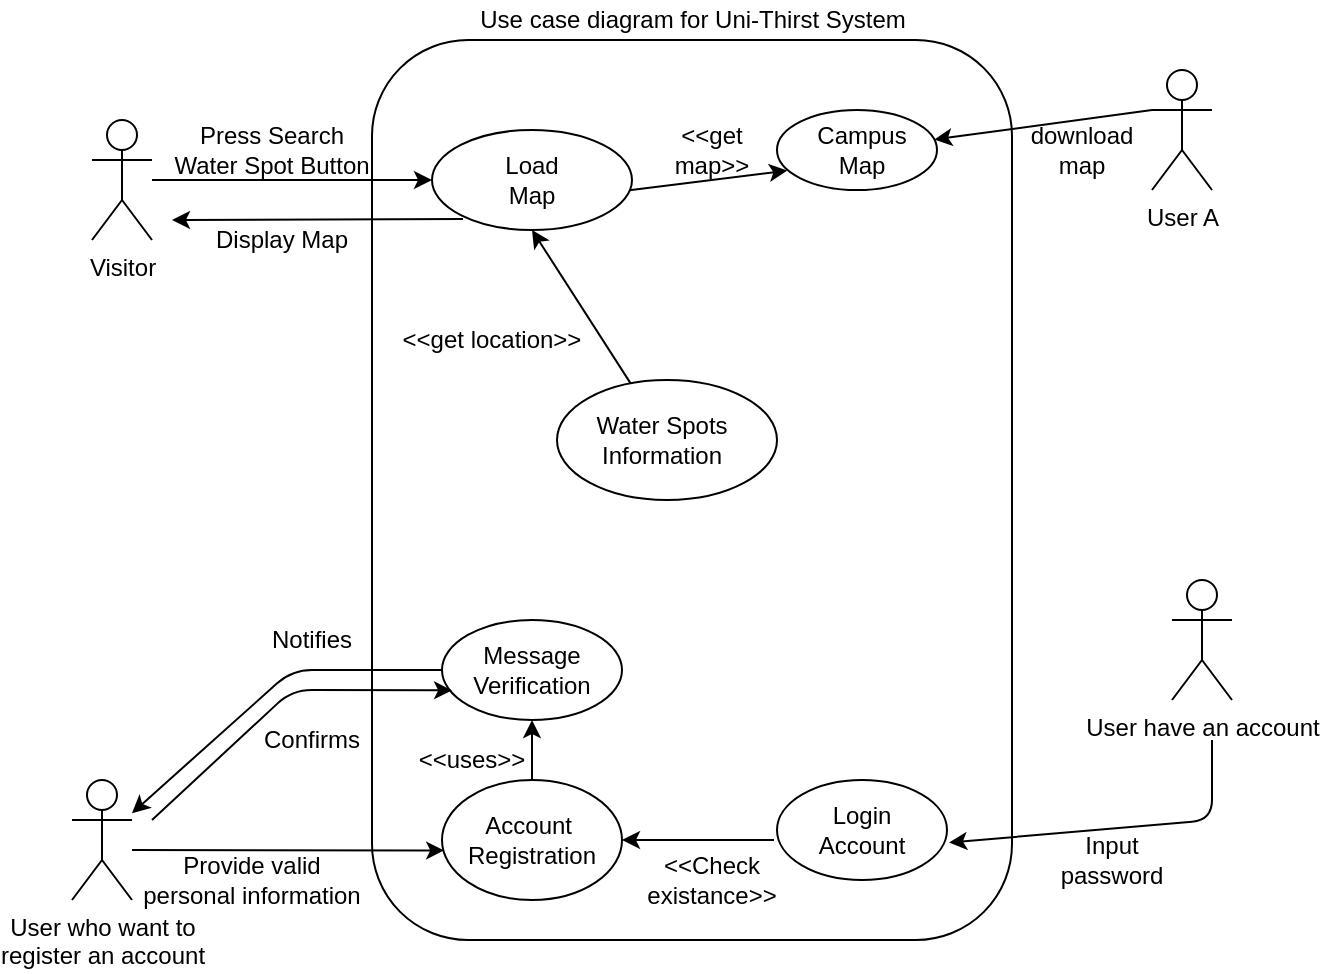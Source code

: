 <mxfile version="14.6.9" type="github">
  <diagram id="EW8y-90sn8qm0zdfdRmy" name="Page-1">
    <mxGraphModel dx="409" dy="188" grid="1" gridSize="10" guides="1" tooltips="1" connect="1" arrows="1" fold="1" page="1" pageScale="1" pageWidth="1169" pageHeight="1654" math="0" shadow="0">
      <root>
        <mxCell id="0" />
        <mxCell id="1" parent="0" />
        <mxCell id="1YWA5LtyOcCbF4ka-4Vv-1" value="" style="rounded=1;whiteSpace=wrap;html=1;" vertex="1" parent="1">
          <mxGeometry x="400" y="200" width="320" height="450" as="geometry" />
        </mxCell>
        <mxCell id="1YWA5LtyOcCbF4ka-4Vv-2" value="Use case diagram for Uni-Thirst System" style="text;html=1;align=center;verticalAlign=middle;resizable=0;points=[];autosize=1;strokeColor=none;" vertex="1" parent="1">
          <mxGeometry x="445" y="180" width="230" height="20" as="geometry" />
        </mxCell>
        <mxCell id="1YWA5LtyOcCbF4ka-4Vv-3" value="Visitor" style="shape=umlActor;verticalLabelPosition=bottom;verticalAlign=top;html=1;outlineConnect=0;" vertex="1" parent="1">
          <mxGeometry x="260" y="240" width="30" height="60" as="geometry" />
        </mxCell>
        <mxCell id="1YWA5LtyOcCbF4ka-4Vv-6" value="User who want to &lt;br&gt;register an account" style="shape=umlActor;verticalLabelPosition=bottom;verticalAlign=top;html=1;outlineConnect=0;" vertex="1" parent="1">
          <mxGeometry x="250" y="570" width="30" height="60" as="geometry" />
        </mxCell>
        <mxCell id="1YWA5LtyOcCbF4ka-4Vv-7" value="User have an account" style="shape=umlActor;verticalLabelPosition=bottom;verticalAlign=top;html=1;outlineConnect=0;" vertex="1" parent="1">
          <mxGeometry x="800" y="470" width="30" height="60" as="geometry" />
        </mxCell>
        <mxCell id="1YWA5LtyOcCbF4ka-4Vv-9" value="User A" style="shape=umlActor;verticalLabelPosition=bottom;verticalAlign=top;html=1;outlineConnect=0;" vertex="1" parent="1">
          <mxGeometry x="790" y="215" width="30" height="60" as="geometry" />
        </mxCell>
        <mxCell id="1YWA5LtyOcCbF4ka-4Vv-10" value="" style="endArrow=classic;html=1;" edge="1" parent="1" source="1YWA5LtyOcCbF4ka-4Vv-3">
          <mxGeometry width="50" height="50" relative="1" as="geometry">
            <mxPoint x="320" y="270" as="sourcePoint" />
            <mxPoint x="430" y="270" as="targetPoint" />
          </mxGeometry>
        </mxCell>
        <mxCell id="1YWA5LtyOcCbF4ka-4Vv-13" value="" style="endArrow=classic;html=1;entryX=0.012;entryY=0.587;entryDx=0;entryDy=0;entryPerimeter=0;" edge="1" parent="1" target="1YWA5LtyOcCbF4ka-4Vv-17">
          <mxGeometry width="50" height="50" relative="1" as="geometry">
            <mxPoint x="280" y="605" as="sourcePoint" />
            <mxPoint x="660" y="460" as="targetPoint" />
          </mxGeometry>
        </mxCell>
        <mxCell id="1YWA5LtyOcCbF4ka-4Vv-16" value="Provide valid personal information" style="text;html=1;strokeColor=none;fillColor=none;align=center;verticalAlign=middle;whiteSpace=wrap;rounded=0;" vertex="1" parent="1">
          <mxGeometry x="280" y="610" width="120" height="20" as="geometry" />
        </mxCell>
        <mxCell id="1YWA5LtyOcCbF4ka-4Vv-17" value="" style="ellipse;whiteSpace=wrap;html=1;" vertex="1" parent="1">
          <mxGeometry x="435" y="570" width="90" height="60" as="geometry" />
        </mxCell>
        <mxCell id="1YWA5LtyOcCbF4ka-4Vv-21" value="Account&amp;nbsp;&lt;br&gt;Registration" style="text;html=1;strokeColor=none;fillColor=none;align=center;verticalAlign=middle;whiteSpace=wrap;rounded=0;" vertex="1" parent="1">
          <mxGeometry x="460" y="590" width="40" height="20" as="geometry" />
        </mxCell>
        <mxCell id="1YWA5LtyOcCbF4ka-4Vv-22" value="" style="ellipse;whiteSpace=wrap;html=1;" vertex="1" parent="1">
          <mxGeometry x="435" y="490" width="90" height="50" as="geometry" />
        </mxCell>
        <mxCell id="1YWA5LtyOcCbF4ka-4Vv-23" value="Message Verification" style="text;html=1;strokeColor=none;fillColor=none;align=center;verticalAlign=middle;whiteSpace=wrap;rounded=0;" vertex="1" parent="1">
          <mxGeometry x="460" y="505" width="40" height="20" as="geometry" />
        </mxCell>
        <mxCell id="1YWA5LtyOcCbF4ka-4Vv-25" value="" style="endArrow=classic;html=1;exitX=0.5;exitY=0;exitDx=0;exitDy=0;entryX=0.5;entryY=1;entryDx=0;entryDy=0;" edge="1" parent="1" source="1YWA5LtyOcCbF4ka-4Vv-17" target="1YWA5LtyOcCbF4ka-4Vv-22">
          <mxGeometry width="50" height="50" relative="1" as="geometry">
            <mxPoint x="600" y="500" as="sourcePoint" />
            <mxPoint x="650" y="450" as="targetPoint" />
          </mxGeometry>
        </mxCell>
        <mxCell id="1YWA5LtyOcCbF4ka-4Vv-26" value="&amp;lt;&amp;lt;uses&amp;gt;&amp;gt;" style="text;html=1;strokeColor=none;fillColor=none;align=center;verticalAlign=middle;whiteSpace=wrap;rounded=0;" vertex="1" parent="1">
          <mxGeometry x="430" y="550" width="40" height="20" as="geometry" />
        </mxCell>
        <mxCell id="1YWA5LtyOcCbF4ka-4Vv-27" value="" style="endArrow=classic;html=1;exitX=0;exitY=0.5;exitDx=0;exitDy=0;" edge="1" parent="1" source="1YWA5LtyOcCbF4ka-4Vv-22" target="1YWA5LtyOcCbF4ka-4Vv-6">
          <mxGeometry width="50" height="50" relative="1" as="geometry">
            <mxPoint x="600" y="500" as="sourcePoint" />
            <mxPoint x="310" y="570" as="targetPoint" />
            <Array as="points">
              <mxPoint x="360" y="515" />
            </Array>
          </mxGeometry>
        </mxCell>
        <mxCell id="1YWA5LtyOcCbF4ka-4Vv-29" value="Notifies" style="text;html=1;strokeColor=none;fillColor=none;align=center;verticalAlign=middle;whiteSpace=wrap;rounded=0;" vertex="1" parent="1">
          <mxGeometry x="350" y="490" width="40" height="20" as="geometry" />
        </mxCell>
        <mxCell id="1YWA5LtyOcCbF4ka-4Vv-30" value="" style="endArrow=classic;html=1;entryX=0.056;entryY=0.704;entryDx=0;entryDy=0;entryPerimeter=0;" edge="1" parent="1" target="1YWA5LtyOcCbF4ka-4Vv-22">
          <mxGeometry width="50" height="50" relative="1" as="geometry">
            <mxPoint x="290" y="590" as="sourcePoint" />
            <mxPoint x="470" y="540" as="targetPoint" />
            <Array as="points">
              <mxPoint x="360" y="525" />
            </Array>
          </mxGeometry>
        </mxCell>
        <mxCell id="1YWA5LtyOcCbF4ka-4Vv-31" value="Confirms" style="text;html=1;strokeColor=none;fillColor=none;align=center;verticalAlign=middle;whiteSpace=wrap;rounded=0;" vertex="1" parent="1">
          <mxGeometry x="350" y="540" width="40" height="20" as="geometry" />
        </mxCell>
        <mxCell id="1YWA5LtyOcCbF4ka-4Vv-32" value="" style="ellipse;whiteSpace=wrap;html=1;" vertex="1" parent="1">
          <mxGeometry x="602.5" y="570" width="85" height="50" as="geometry" />
        </mxCell>
        <mxCell id="1YWA5LtyOcCbF4ka-4Vv-33" value="Login&lt;br&gt;Account" style="text;html=1;strokeColor=none;fillColor=none;align=center;verticalAlign=middle;whiteSpace=wrap;rounded=0;" vertex="1" parent="1">
          <mxGeometry x="625" y="585" width="40" height="20" as="geometry" />
        </mxCell>
        <mxCell id="1YWA5LtyOcCbF4ka-4Vv-34" value="" style="endArrow=classic;html=1;entryX=1.012;entryY=0.626;entryDx=0;entryDy=0;entryPerimeter=0;" edge="1" parent="1" target="1YWA5LtyOcCbF4ka-4Vv-32">
          <mxGeometry width="50" height="50" relative="1" as="geometry">
            <mxPoint x="820" y="550" as="sourcePoint" />
            <mxPoint x="530" y="490" as="targetPoint" />
            <Array as="points">
              <mxPoint x="820" y="590" />
            </Array>
          </mxGeometry>
        </mxCell>
        <mxCell id="1YWA5LtyOcCbF4ka-4Vv-36" value="Input password" style="text;html=1;strokeColor=none;fillColor=none;align=center;verticalAlign=middle;whiteSpace=wrap;rounded=0;" vertex="1" parent="1">
          <mxGeometry x="750" y="600" width="40" height="20" as="geometry" />
        </mxCell>
        <mxCell id="1YWA5LtyOcCbF4ka-4Vv-37" value="" style="endArrow=classic;html=1;" edge="1" parent="1" target="1YWA5LtyOcCbF4ka-4Vv-17">
          <mxGeometry width="50" height="50" relative="1" as="geometry">
            <mxPoint x="601" y="600" as="sourcePoint" />
            <mxPoint x="670" y="540" as="targetPoint" />
          </mxGeometry>
        </mxCell>
        <mxCell id="1YWA5LtyOcCbF4ka-4Vv-38" value="&amp;lt;&amp;lt;Check&lt;br&gt;existance&amp;gt;&amp;gt;" style="text;html=1;strokeColor=none;fillColor=none;align=center;verticalAlign=middle;whiteSpace=wrap;rounded=0;" vertex="1" parent="1">
          <mxGeometry x="550" y="610" width="40" height="20" as="geometry" />
        </mxCell>
        <mxCell id="1YWA5LtyOcCbF4ka-4Vv-39" value="" style="ellipse;whiteSpace=wrap;html=1;" vertex="1" parent="1">
          <mxGeometry x="430" y="245" width="100" height="50" as="geometry" />
        </mxCell>
        <mxCell id="1YWA5LtyOcCbF4ka-4Vv-40" value="Load Map" style="text;html=1;strokeColor=none;fillColor=none;align=center;verticalAlign=middle;whiteSpace=wrap;rounded=0;" vertex="1" parent="1">
          <mxGeometry x="460" y="260" width="40" height="20" as="geometry" />
        </mxCell>
        <mxCell id="1YWA5LtyOcCbF4ka-4Vv-41" value="Press Search Water Spot Button" style="text;html=1;strokeColor=none;fillColor=none;align=center;verticalAlign=middle;whiteSpace=wrap;rounded=0;" vertex="1" parent="1">
          <mxGeometry x="300" y="245" width="100" height="20" as="geometry" />
        </mxCell>
        <mxCell id="1YWA5LtyOcCbF4ka-4Vv-42" value="" style="ellipse;whiteSpace=wrap;html=1;" vertex="1" parent="1">
          <mxGeometry x="492.5" y="370" width="110" height="60" as="geometry" />
        </mxCell>
        <mxCell id="1YWA5LtyOcCbF4ka-4Vv-43" value="Water Spots Information" style="text;html=1;strokeColor=none;fillColor=none;align=center;verticalAlign=middle;whiteSpace=wrap;rounded=0;" vertex="1" parent="1">
          <mxGeometry x="505" y="390" width="80" height="20" as="geometry" />
        </mxCell>
        <mxCell id="1YWA5LtyOcCbF4ka-4Vv-44" value="" style="endArrow=classic;html=1;entryX=0.5;entryY=1;entryDx=0;entryDy=0;" edge="1" parent="1" source="1YWA5LtyOcCbF4ka-4Vv-42" target="1YWA5LtyOcCbF4ka-4Vv-39">
          <mxGeometry width="50" height="50" relative="1" as="geometry">
            <mxPoint x="440" y="460" as="sourcePoint" />
            <mxPoint x="490" y="410" as="targetPoint" />
          </mxGeometry>
        </mxCell>
        <mxCell id="1YWA5LtyOcCbF4ka-4Vv-46" value="&amp;lt;&amp;lt;get location&amp;gt;&amp;gt;" style="text;html=1;strokeColor=none;fillColor=none;align=center;verticalAlign=middle;whiteSpace=wrap;rounded=0;" vertex="1" parent="1">
          <mxGeometry x="410" y="340" width="100" height="20" as="geometry" />
        </mxCell>
        <mxCell id="1YWA5LtyOcCbF4ka-4Vv-48" value="" style="endArrow=classic;html=1;exitX=0.155;exitY=0.889;exitDx=0;exitDy=0;exitPerimeter=0;" edge="1" parent="1" source="1YWA5LtyOcCbF4ka-4Vv-39">
          <mxGeometry width="50" height="50" relative="1" as="geometry">
            <mxPoint x="440" y="330" as="sourcePoint" />
            <mxPoint x="300" y="290" as="targetPoint" />
          </mxGeometry>
        </mxCell>
        <mxCell id="1YWA5LtyOcCbF4ka-4Vv-49" value="Display Map" style="text;html=1;strokeColor=none;fillColor=none;align=center;verticalAlign=middle;whiteSpace=wrap;rounded=0;" vertex="1" parent="1">
          <mxGeometry x="320" y="290" width="70" height="20" as="geometry" />
        </mxCell>
        <mxCell id="1YWA5LtyOcCbF4ka-4Vv-50" value="" style="ellipse;whiteSpace=wrap;html=1;" vertex="1" parent="1">
          <mxGeometry x="602.5" y="235" width="80" height="40" as="geometry" />
        </mxCell>
        <mxCell id="1YWA5LtyOcCbF4ka-4Vv-51" value="Campus Map" style="text;html=1;strokeColor=none;fillColor=none;align=center;verticalAlign=middle;whiteSpace=wrap;rounded=0;" vertex="1" parent="1">
          <mxGeometry x="625" y="245" width="40" height="20" as="geometry" />
        </mxCell>
        <mxCell id="1YWA5LtyOcCbF4ka-4Vv-53" value="" style="endArrow=classic;html=1;exitX=0;exitY=0.333;exitDx=0;exitDy=0;exitPerimeter=0;" edge="1" parent="1" source="1YWA5LtyOcCbF4ka-4Vv-9" target="1YWA5LtyOcCbF4ka-4Vv-50">
          <mxGeometry width="50" height="50" relative="1" as="geometry">
            <mxPoint x="640" y="310" as="sourcePoint" />
            <mxPoint x="690" y="260" as="targetPoint" />
          </mxGeometry>
        </mxCell>
        <mxCell id="1YWA5LtyOcCbF4ka-4Vv-54" value="download map" style="text;html=1;strokeColor=none;fillColor=none;align=center;verticalAlign=middle;whiteSpace=wrap;rounded=0;" vertex="1" parent="1">
          <mxGeometry x="720" y="245" width="70" height="20" as="geometry" />
        </mxCell>
        <mxCell id="1YWA5LtyOcCbF4ka-4Vv-55" value="&amp;lt;&amp;lt;get map&amp;gt;&amp;gt;" style="text;html=1;strokeColor=none;fillColor=none;align=center;verticalAlign=middle;whiteSpace=wrap;rounded=0;" vertex="1" parent="1">
          <mxGeometry x="550" y="245" width="40" height="20" as="geometry" />
        </mxCell>
        <mxCell id="1YWA5LtyOcCbF4ka-4Vv-56" value="" style="endArrow=classic;html=1;exitX=0.987;exitY=0.603;exitDx=0;exitDy=0;exitPerimeter=0;entryX=0.064;entryY=0.757;entryDx=0;entryDy=0;entryPerimeter=0;" edge="1" parent="1" source="1YWA5LtyOcCbF4ka-4Vv-39" target="1YWA5LtyOcCbF4ka-4Vv-50">
          <mxGeometry width="50" height="50" relative="1" as="geometry">
            <mxPoint x="680" y="280" as="sourcePoint" />
            <mxPoint x="730" y="230" as="targetPoint" />
          </mxGeometry>
        </mxCell>
      </root>
    </mxGraphModel>
  </diagram>
</mxfile>
